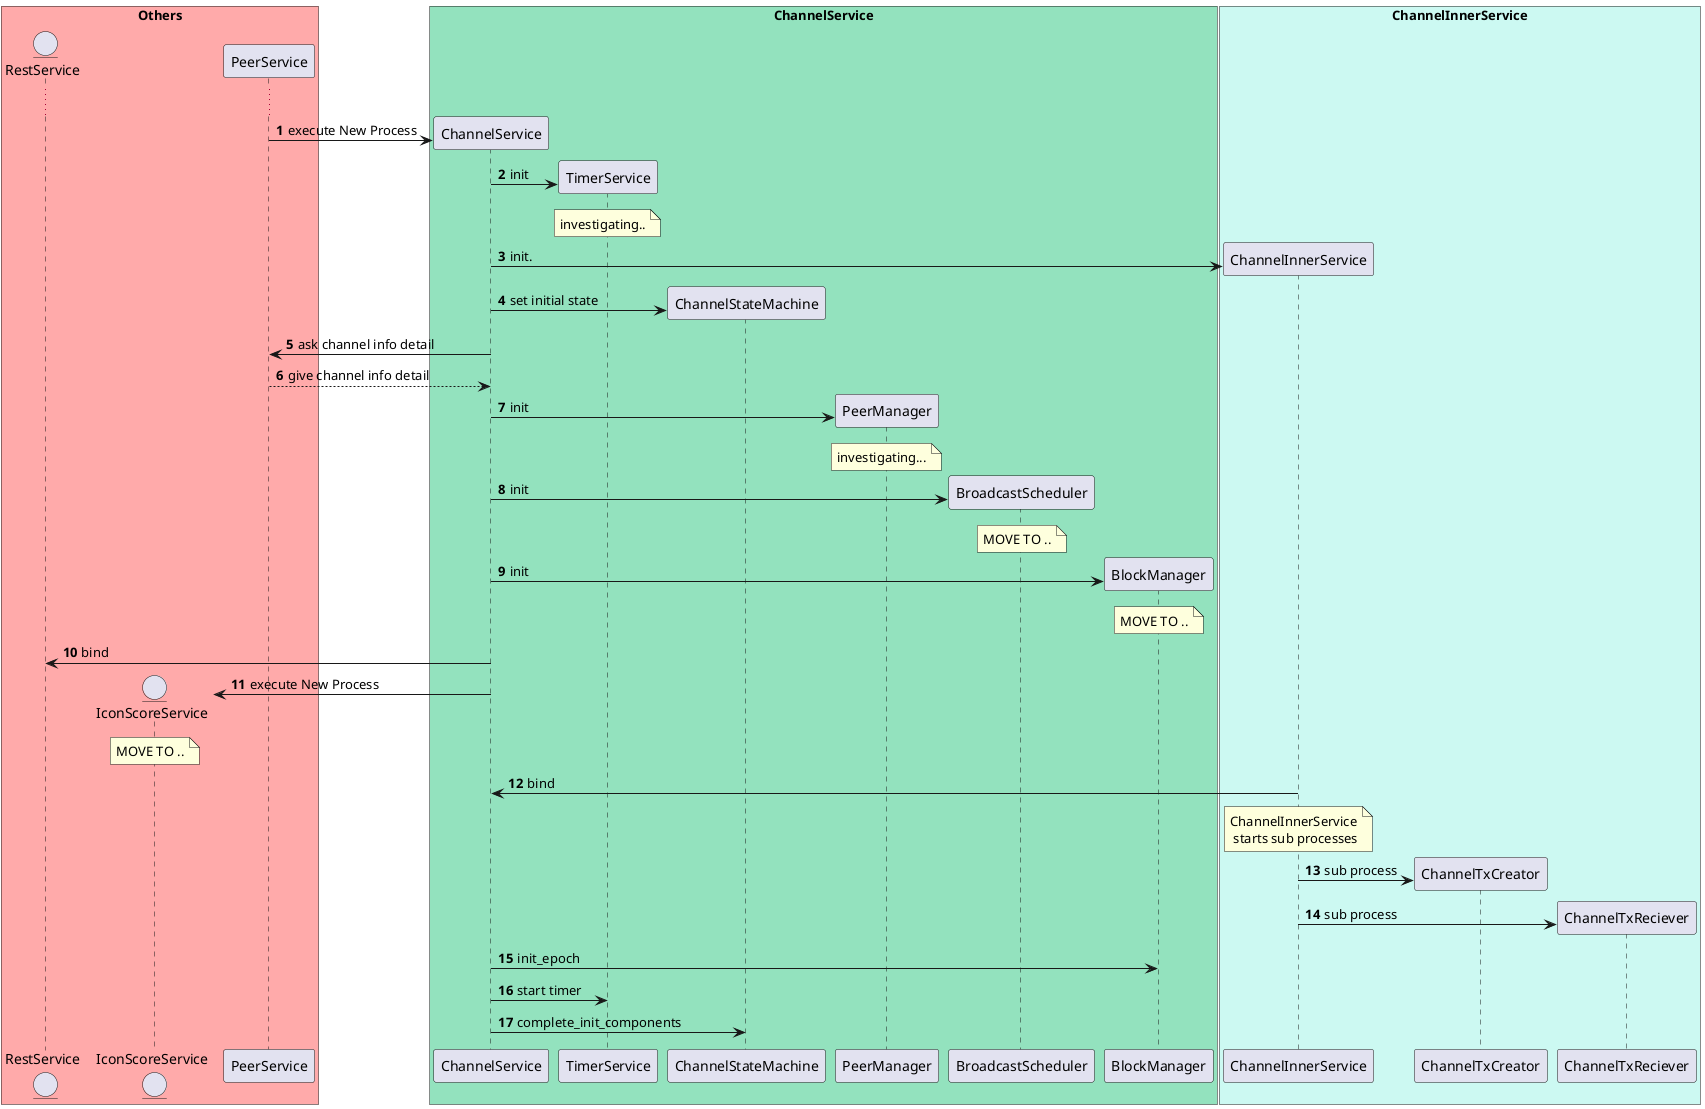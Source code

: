 @startuml
autonumber

' Groupping =========

box "Others" #ffaaaa
    entity RestService
    entity IconScoreService
    participant PeerService
end box

box "ChannelService" #93e2be
    participant ChannelService
    participant TimerService
    participant ChannelStateMachine
    participant PeerManager
    ' participant Signer
    participant BroadcastScheduler
    participant BlockManager
    ' participant NodeSubscriber
end box


box "ChannelInnerService" #ccf9f2
    participant ChannelInnerService
    participant ChannelTxCreator
    participant ChannelTxReciever
end box

' Start diagram =========
create ChannelService
...
PeerService -> ChannelService: execute New Process

'---------- CHANNEL START 
create TimerService
ChannelService -> TimerService: init
note over TimerService: investigating..
create ChannelInnerService
ChannelService -> ChannelInnerService: init.
create ChannelStateMachine
ChannelService -> ChannelStateMachine: set initial state
ChannelService -> PeerService: ask channel info detail
PeerService --> ChannelService: give channel info detail

'---------- initialize channel by detailed info
create PeerManager
ChannelService -> PeerManager: init
note over PeerManager: investigating...

' BroadcastScheduler
create BroadcastScheduler
ChannelService -> BroadcastScheduler: init
note over BroadcastScheduler: MOVE TO ..

' BlockManager
create BlockManager
ChannelService -> BlockManager: init 
note over BlockManager: MOVE TO ..

ChannelService -> RestService: bind

'---------- SCORE-A
create IconScoreService 
ChannelService -> IconScoreService: execute New Process
note over IconScoreService: MOVE TO ..
'---------- SCORE-Z

ChannelInnerService -> ChannelService: bind

'---------- Initialize Sub ServiceS 
note over ChannelInnerService: ChannelInnerService\n starts sub processes
create ChannelTxCreator
ChannelInnerService -> ChannelTxCreator: sub process 
create ChannelTxReciever
ChannelInnerService -> ChannelTxReciever: sub process
ChannelService -> BlockManager: init_epoch

'---------- finallei~
ChannelService -> TimerService: start timer
ChannelService -> ChannelStateMachine: complete_init_components

@enduml
